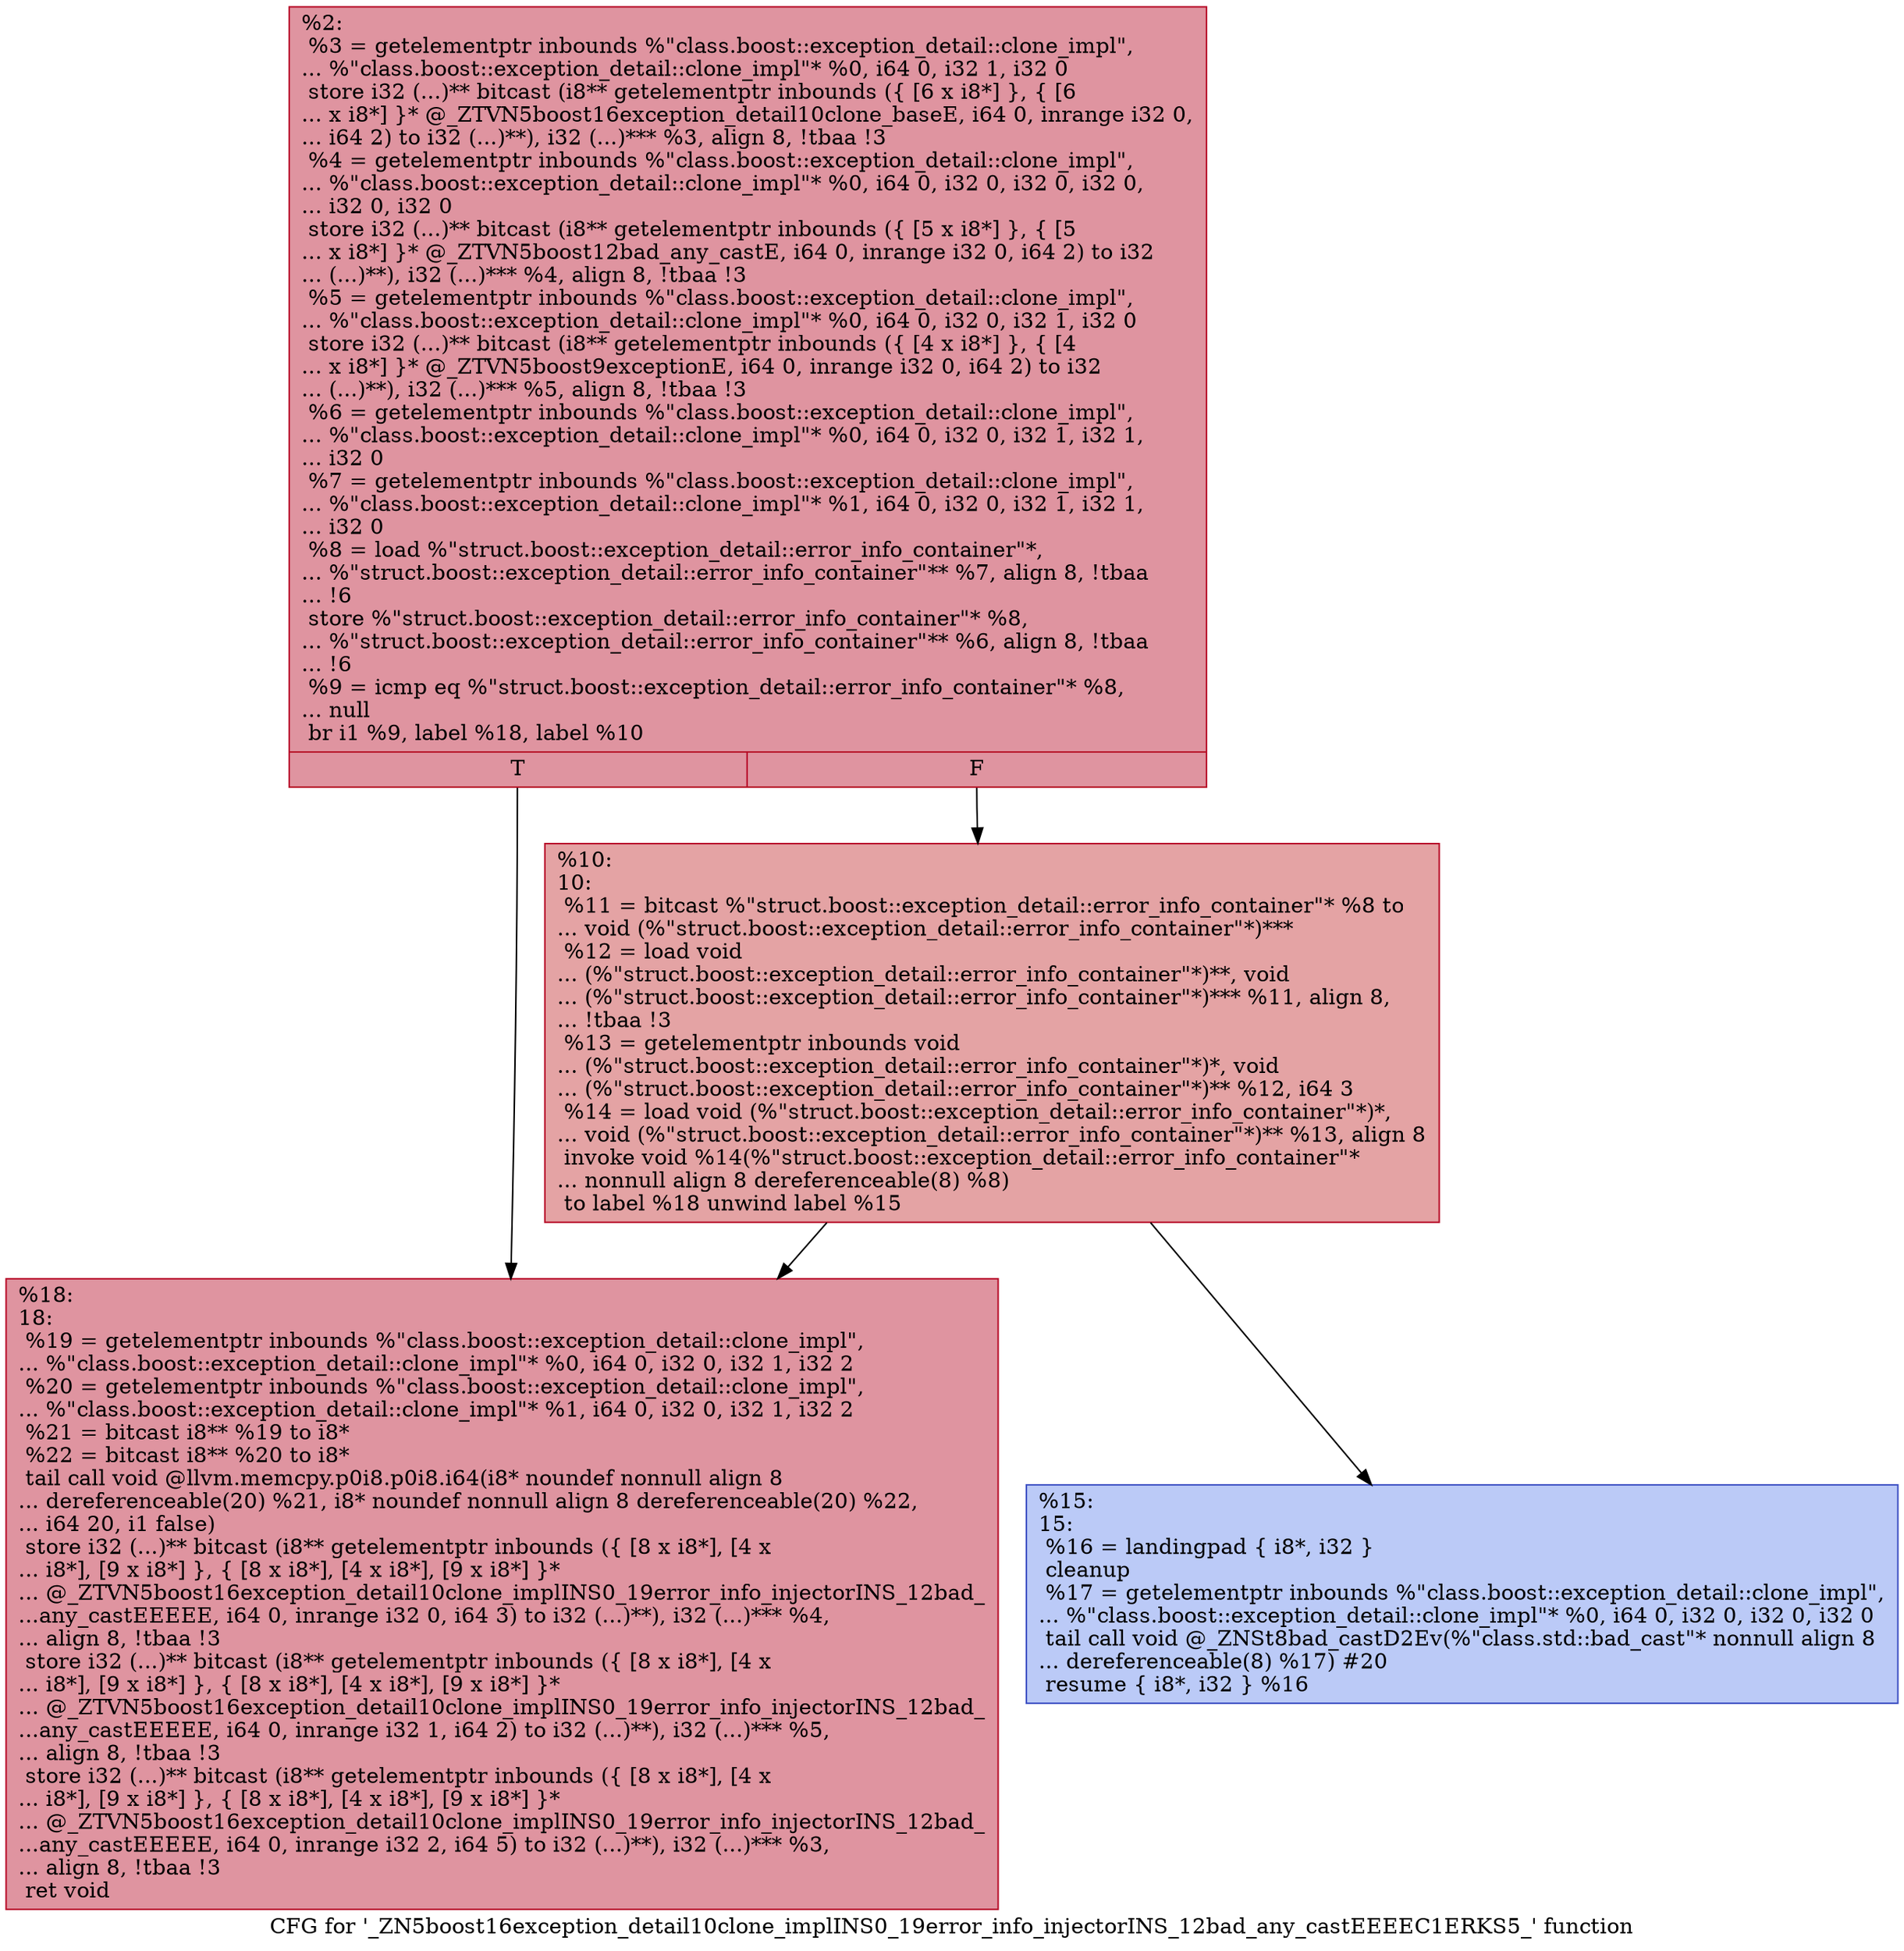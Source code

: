 digraph "CFG for '_ZN5boost16exception_detail10clone_implINS0_19error_info_injectorINS_12bad_any_castEEEEC1ERKS5_' function" {
	label="CFG for '_ZN5boost16exception_detail10clone_implINS0_19error_info_injectorINS_12bad_any_castEEEEC1ERKS5_' function";

	Node0x555c8d45cb70 [shape=record,color="#b70d28ff", style=filled, fillcolor="#b70d2870",label="{%2:\l  %3 = getelementptr inbounds %\"class.boost::exception_detail::clone_impl\",\l... %\"class.boost::exception_detail::clone_impl\"* %0, i64 0, i32 1, i32 0\l  store i32 (...)** bitcast (i8** getelementptr inbounds (\{ [6 x i8*] \}, \{ [6\l... x i8*] \}* @_ZTVN5boost16exception_detail10clone_baseE, i64 0, inrange i32 0,\l... i64 2) to i32 (...)**), i32 (...)*** %3, align 8, !tbaa !3\l  %4 = getelementptr inbounds %\"class.boost::exception_detail::clone_impl\",\l... %\"class.boost::exception_detail::clone_impl\"* %0, i64 0, i32 0, i32 0, i32 0,\l... i32 0, i32 0\l  store i32 (...)** bitcast (i8** getelementptr inbounds (\{ [5 x i8*] \}, \{ [5\l... x i8*] \}* @_ZTVN5boost12bad_any_castE, i64 0, inrange i32 0, i64 2) to i32\l... (...)**), i32 (...)*** %4, align 8, !tbaa !3\l  %5 = getelementptr inbounds %\"class.boost::exception_detail::clone_impl\",\l... %\"class.boost::exception_detail::clone_impl\"* %0, i64 0, i32 0, i32 1, i32 0\l  store i32 (...)** bitcast (i8** getelementptr inbounds (\{ [4 x i8*] \}, \{ [4\l... x i8*] \}* @_ZTVN5boost9exceptionE, i64 0, inrange i32 0, i64 2) to i32\l... (...)**), i32 (...)*** %5, align 8, !tbaa !3\l  %6 = getelementptr inbounds %\"class.boost::exception_detail::clone_impl\",\l... %\"class.boost::exception_detail::clone_impl\"* %0, i64 0, i32 0, i32 1, i32 1,\l... i32 0\l  %7 = getelementptr inbounds %\"class.boost::exception_detail::clone_impl\",\l... %\"class.boost::exception_detail::clone_impl\"* %1, i64 0, i32 0, i32 1, i32 1,\l... i32 0\l  %8 = load %\"struct.boost::exception_detail::error_info_container\"*,\l... %\"struct.boost::exception_detail::error_info_container\"** %7, align 8, !tbaa\l... !6\l  store %\"struct.boost::exception_detail::error_info_container\"* %8,\l... %\"struct.boost::exception_detail::error_info_container\"** %6, align 8, !tbaa\l... !6\l  %9 = icmp eq %\"struct.boost::exception_detail::error_info_container\"* %8,\l... null\l  br i1 %9, label %18, label %10\l|{<s0>T|<s1>F}}"];
	Node0x555c8d45cb70:s0 -> Node0x555c8d45cde0;
	Node0x555c8d45cb70:s1 -> Node0x555c8d45d440;
	Node0x555c8d45d440 [shape=record,color="#b70d28ff", style=filled, fillcolor="#c32e3170",label="{%10:\l10:                                               \l  %11 = bitcast %\"struct.boost::exception_detail::error_info_container\"* %8 to\l... void (%\"struct.boost::exception_detail::error_info_container\"*)***\l  %12 = load void\l... (%\"struct.boost::exception_detail::error_info_container\"*)**, void\l... (%\"struct.boost::exception_detail::error_info_container\"*)*** %11, align 8,\l... !tbaa !3\l  %13 = getelementptr inbounds void\l... (%\"struct.boost::exception_detail::error_info_container\"*)*, void\l... (%\"struct.boost::exception_detail::error_info_container\"*)** %12, i64 3\l  %14 = load void (%\"struct.boost::exception_detail::error_info_container\"*)*,\l... void (%\"struct.boost::exception_detail::error_info_container\"*)** %13, align 8\l  invoke void %14(%\"struct.boost::exception_detail::error_info_container\"*\l... nonnull align 8 dereferenceable(8) %8)\l          to label %18 unwind label %15\l}"];
	Node0x555c8d45d440 -> Node0x555c8d45cde0;
	Node0x555c8d45d440 -> Node0x555c8d45d6c0;
	Node0x555c8d45d6c0 [shape=record,color="#3d50c3ff", style=filled, fillcolor="#6687ed70",label="{%15:\l15:                                               \l  %16 = landingpad \{ i8*, i32 \}\l          cleanup\l  %17 = getelementptr inbounds %\"class.boost::exception_detail::clone_impl\",\l... %\"class.boost::exception_detail::clone_impl\"* %0, i64 0, i32 0, i32 0, i32 0\l  tail call void @_ZNSt8bad_castD2Ev(%\"class.std::bad_cast\"* nonnull align 8\l... dereferenceable(8) %17) #20\l  resume \{ i8*, i32 \} %16\l}"];
	Node0x555c8d45cde0 [shape=record,color="#b70d28ff", style=filled, fillcolor="#b70d2870",label="{%18:\l18:                                               \l  %19 = getelementptr inbounds %\"class.boost::exception_detail::clone_impl\",\l... %\"class.boost::exception_detail::clone_impl\"* %0, i64 0, i32 0, i32 1, i32 2\l  %20 = getelementptr inbounds %\"class.boost::exception_detail::clone_impl\",\l... %\"class.boost::exception_detail::clone_impl\"* %1, i64 0, i32 0, i32 1, i32 2\l  %21 = bitcast i8** %19 to i8*\l  %22 = bitcast i8** %20 to i8*\l  tail call void @llvm.memcpy.p0i8.p0i8.i64(i8* noundef nonnull align 8\l... dereferenceable(20) %21, i8* noundef nonnull align 8 dereferenceable(20) %22,\l... i64 20, i1 false)\l  store i32 (...)** bitcast (i8** getelementptr inbounds (\{ [8 x i8*], [4 x\l... i8*], [9 x i8*] \}, \{ [8 x i8*], [4 x i8*], [9 x i8*] \}*\l... @_ZTVN5boost16exception_detail10clone_implINS0_19error_info_injectorINS_12bad_\l...any_castEEEEE, i64 0, inrange i32 0, i64 3) to i32 (...)**), i32 (...)*** %4,\l... align 8, !tbaa !3\l  store i32 (...)** bitcast (i8** getelementptr inbounds (\{ [8 x i8*], [4 x\l... i8*], [9 x i8*] \}, \{ [8 x i8*], [4 x i8*], [9 x i8*] \}*\l... @_ZTVN5boost16exception_detail10clone_implINS0_19error_info_injectorINS_12bad_\l...any_castEEEEE, i64 0, inrange i32 1, i64 2) to i32 (...)**), i32 (...)*** %5,\l... align 8, !tbaa !3\l  store i32 (...)** bitcast (i8** getelementptr inbounds (\{ [8 x i8*], [4 x\l... i8*], [9 x i8*] \}, \{ [8 x i8*], [4 x i8*], [9 x i8*] \}*\l... @_ZTVN5boost16exception_detail10clone_implINS0_19error_info_injectorINS_12bad_\l...any_castEEEEE, i64 0, inrange i32 2, i64 5) to i32 (...)**), i32 (...)*** %3,\l... align 8, !tbaa !3\l  ret void\l}"];
}
